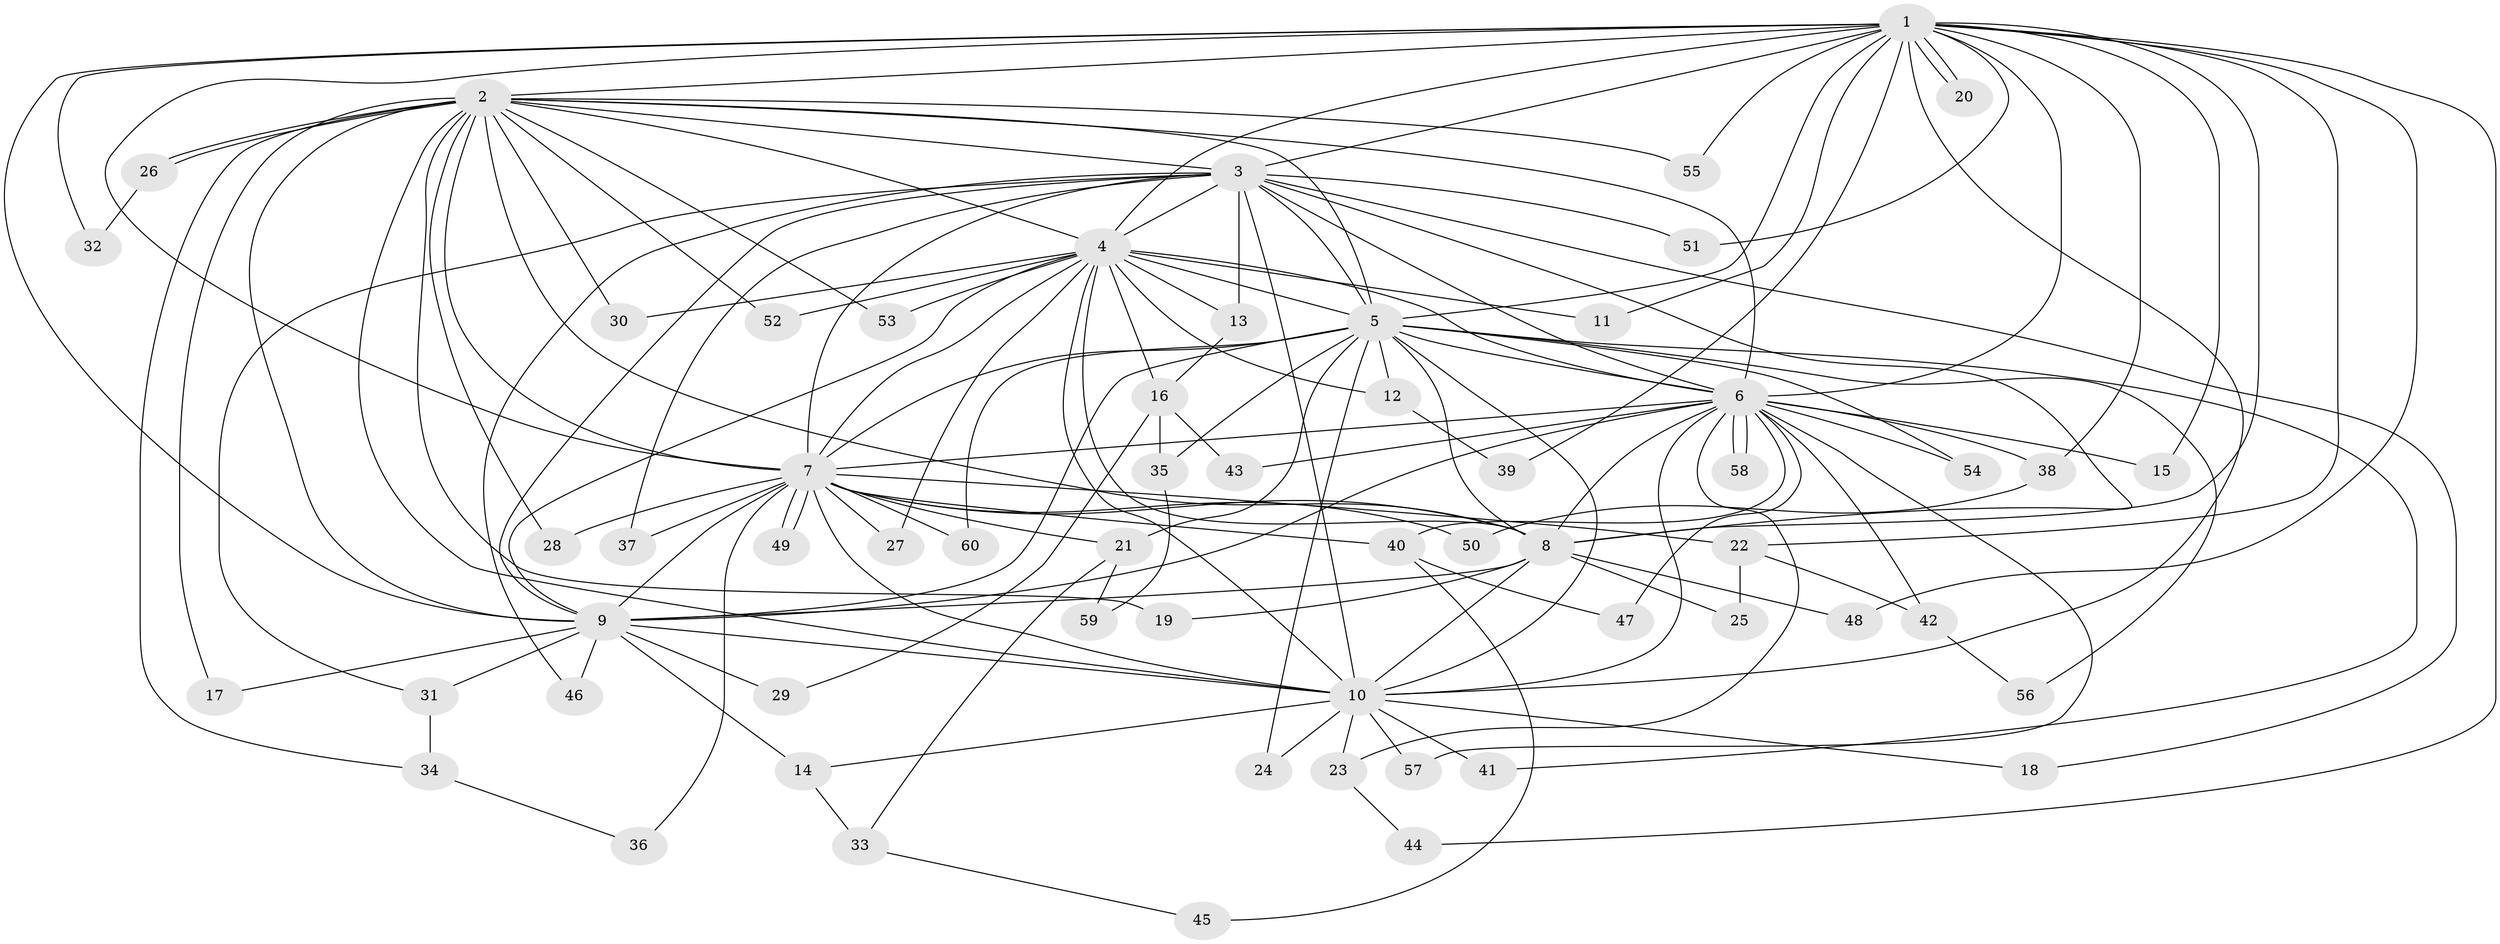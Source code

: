 // coarse degree distribution, {18: 0.022222222222222223, 15: 0.044444444444444446, 22: 0.022222222222222223, 21: 0.022222222222222223, 14: 0.022222222222222223, 11: 0.022222222222222223, 2: 0.6222222222222222, 3: 0.08888888888888889, 5: 0.06666666666666667, 4: 0.044444444444444446, 1: 0.022222222222222223}
// Generated by graph-tools (version 1.1) at 2025/51/02/27/25 19:51:44]
// undirected, 60 vertices, 145 edges
graph export_dot {
graph [start="1"]
  node [color=gray90,style=filled];
  1;
  2;
  3;
  4;
  5;
  6;
  7;
  8;
  9;
  10;
  11;
  12;
  13;
  14;
  15;
  16;
  17;
  18;
  19;
  20;
  21;
  22;
  23;
  24;
  25;
  26;
  27;
  28;
  29;
  30;
  31;
  32;
  33;
  34;
  35;
  36;
  37;
  38;
  39;
  40;
  41;
  42;
  43;
  44;
  45;
  46;
  47;
  48;
  49;
  50;
  51;
  52;
  53;
  54;
  55;
  56;
  57;
  58;
  59;
  60;
  1 -- 2;
  1 -- 3;
  1 -- 4;
  1 -- 5;
  1 -- 6;
  1 -- 7;
  1 -- 8;
  1 -- 9;
  1 -- 10;
  1 -- 11;
  1 -- 15;
  1 -- 20;
  1 -- 20;
  1 -- 22;
  1 -- 32;
  1 -- 38;
  1 -- 39;
  1 -- 44;
  1 -- 48;
  1 -- 51;
  1 -- 55;
  2 -- 3;
  2 -- 4;
  2 -- 5;
  2 -- 6;
  2 -- 7;
  2 -- 8;
  2 -- 9;
  2 -- 10;
  2 -- 17;
  2 -- 19;
  2 -- 26;
  2 -- 26;
  2 -- 28;
  2 -- 30;
  2 -- 34;
  2 -- 52;
  2 -- 53;
  2 -- 55;
  3 -- 4;
  3 -- 5;
  3 -- 6;
  3 -- 7;
  3 -- 8;
  3 -- 9;
  3 -- 10;
  3 -- 13;
  3 -- 18;
  3 -- 31;
  3 -- 37;
  3 -- 46;
  3 -- 51;
  4 -- 5;
  4 -- 6;
  4 -- 7;
  4 -- 8;
  4 -- 9;
  4 -- 10;
  4 -- 11;
  4 -- 12;
  4 -- 13;
  4 -- 16;
  4 -- 27;
  4 -- 30;
  4 -- 52;
  4 -- 53;
  5 -- 6;
  5 -- 7;
  5 -- 8;
  5 -- 9;
  5 -- 10;
  5 -- 12;
  5 -- 21;
  5 -- 24;
  5 -- 35;
  5 -- 41;
  5 -- 54;
  5 -- 56;
  5 -- 60;
  6 -- 7;
  6 -- 8;
  6 -- 9;
  6 -- 10;
  6 -- 15;
  6 -- 23;
  6 -- 38;
  6 -- 40;
  6 -- 42;
  6 -- 43;
  6 -- 47;
  6 -- 54;
  6 -- 57;
  6 -- 58;
  6 -- 58;
  7 -- 8;
  7 -- 9;
  7 -- 10;
  7 -- 21;
  7 -- 22;
  7 -- 27;
  7 -- 28;
  7 -- 36;
  7 -- 37;
  7 -- 40;
  7 -- 49;
  7 -- 49;
  7 -- 50;
  7 -- 60;
  8 -- 9;
  8 -- 10;
  8 -- 19;
  8 -- 25;
  8 -- 48;
  9 -- 10;
  9 -- 14;
  9 -- 17;
  9 -- 29;
  9 -- 31;
  9 -- 46;
  10 -- 14;
  10 -- 18;
  10 -- 23;
  10 -- 24;
  10 -- 41;
  10 -- 57;
  12 -- 39;
  13 -- 16;
  14 -- 33;
  16 -- 29;
  16 -- 35;
  16 -- 43;
  21 -- 33;
  21 -- 59;
  22 -- 25;
  22 -- 42;
  23 -- 44;
  26 -- 32;
  31 -- 34;
  33 -- 45;
  34 -- 36;
  35 -- 59;
  38 -- 50;
  40 -- 45;
  40 -- 47;
  42 -- 56;
}
